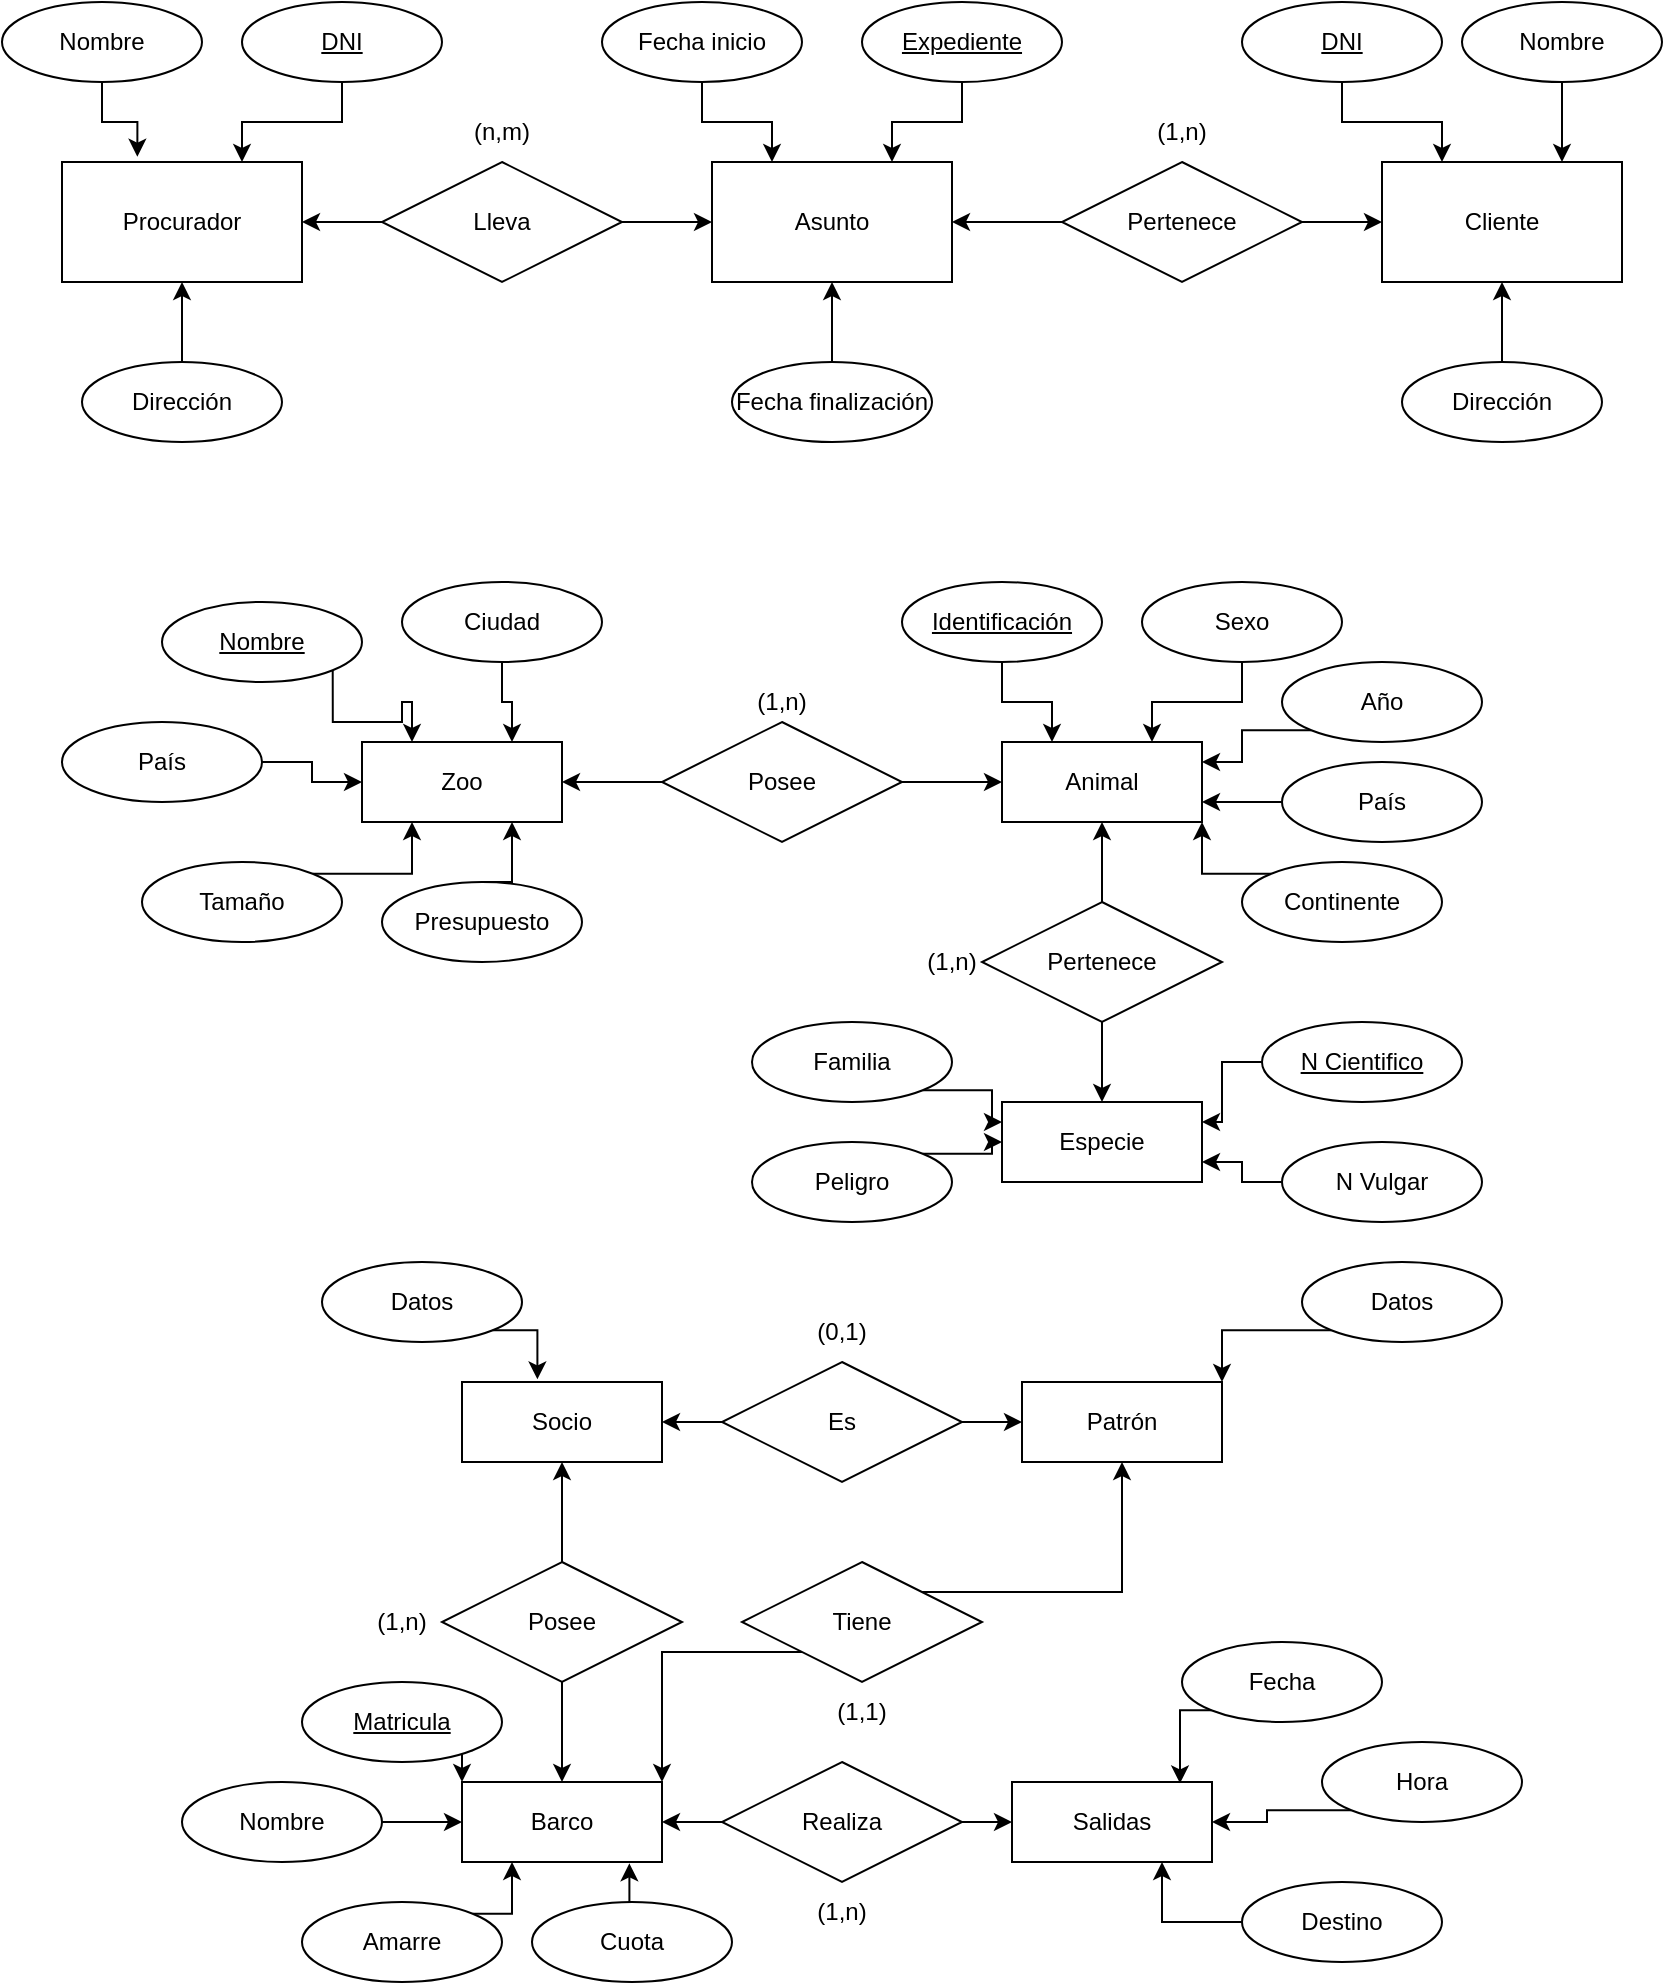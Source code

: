 <mxfile version="24.2.8" type="github">
  <diagram name="Page-1" id="5REuDCuRyIkmtdfbOiAd">
    <mxGraphModel dx="1079" dy="446" grid="1" gridSize="10" guides="1" tooltips="1" connect="1" arrows="1" fold="1" page="1" pageScale="1" pageWidth="850" pageHeight="1100" math="0" shadow="0">
      <root>
        <mxCell id="0" />
        <mxCell id="1" parent="0" />
        <mxCell id="D-Ly7Y-iKg0-jCqWXi5g-61" value="" style="rounded=0;whiteSpace=wrap;html=1;" vertex="1" parent="1">
          <mxGeometry x="40" y="100" width="120" height="60" as="geometry" />
        </mxCell>
        <mxCell id="D-Ly7Y-iKg0-jCqWXi5g-62" value="Procurador" style="text;html=1;align=center;verticalAlign=middle;whiteSpace=wrap;rounded=0;" vertex="1" parent="1">
          <mxGeometry x="70" y="115" width="60" height="30" as="geometry" />
        </mxCell>
        <mxCell id="D-Ly7Y-iKg0-jCqWXi5g-63" value="" style="rounded=0;whiteSpace=wrap;html=1;" vertex="1" parent="1">
          <mxGeometry x="365" y="100" width="120" height="60" as="geometry" />
        </mxCell>
        <mxCell id="D-Ly7Y-iKg0-jCqWXi5g-64" value="Asunto" style="text;html=1;align=center;verticalAlign=middle;whiteSpace=wrap;rounded=0;" vertex="1" parent="1">
          <mxGeometry x="395" y="115" width="60" height="30" as="geometry" />
        </mxCell>
        <mxCell id="D-Ly7Y-iKg0-jCqWXi5g-65" value="" style="rounded=0;whiteSpace=wrap;html=1;" vertex="1" parent="1">
          <mxGeometry x="700" y="100" width="120" height="60" as="geometry" />
        </mxCell>
        <mxCell id="D-Ly7Y-iKg0-jCqWXi5g-66" value="Cliente" style="text;html=1;align=center;verticalAlign=middle;whiteSpace=wrap;rounded=0;" vertex="1" parent="1">
          <mxGeometry x="730" y="115" width="60" height="30" as="geometry" />
        </mxCell>
        <mxCell id="D-Ly7Y-iKg0-jCqWXi5g-69" style="edgeStyle=orthogonalEdgeStyle;rounded=0;orthogonalLoop=1;jettySize=auto;html=1;exitX=1;exitY=0.5;exitDx=0;exitDy=0;entryX=0;entryY=0.5;entryDx=0;entryDy=0;" edge="1" parent="1" source="D-Ly7Y-iKg0-jCqWXi5g-67" target="D-Ly7Y-iKg0-jCqWXi5g-63">
          <mxGeometry relative="1" as="geometry" />
        </mxCell>
        <mxCell id="D-Ly7Y-iKg0-jCqWXi5g-70" style="edgeStyle=orthogonalEdgeStyle;rounded=0;orthogonalLoop=1;jettySize=auto;html=1;exitX=0;exitY=0.5;exitDx=0;exitDy=0;entryX=1;entryY=0.5;entryDx=0;entryDy=0;" edge="1" parent="1" source="D-Ly7Y-iKg0-jCqWXi5g-67" target="D-Ly7Y-iKg0-jCqWXi5g-61">
          <mxGeometry relative="1" as="geometry" />
        </mxCell>
        <mxCell id="D-Ly7Y-iKg0-jCqWXi5g-67" value="Lleva" style="shape=rhombus;perimeter=rhombusPerimeter;whiteSpace=wrap;html=1;align=center;" vertex="1" parent="1">
          <mxGeometry x="200" y="100" width="120" height="60" as="geometry" />
        </mxCell>
        <mxCell id="D-Ly7Y-iKg0-jCqWXi5g-71" style="edgeStyle=orthogonalEdgeStyle;rounded=0;orthogonalLoop=1;jettySize=auto;html=1;exitX=0;exitY=0.5;exitDx=0;exitDy=0;entryX=1;entryY=0.5;entryDx=0;entryDy=0;" edge="1" parent="1" source="D-Ly7Y-iKg0-jCqWXi5g-68" target="D-Ly7Y-iKg0-jCqWXi5g-63">
          <mxGeometry relative="1" as="geometry" />
        </mxCell>
        <mxCell id="D-Ly7Y-iKg0-jCqWXi5g-72" style="edgeStyle=orthogonalEdgeStyle;rounded=0;orthogonalLoop=1;jettySize=auto;html=1;exitX=1;exitY=0.5;exitDx=0;exitDy=0;entryX=0;entryY=0.5;entryDx=0;entryDy=0;" edge="1" parent="1" source="D-Ly7Y-iKg0-jCqWXi5g-68" target="D-Ly7Y-iKg0-jCqWXi5g-65">
          <mxGeometry relative="1" as="geometry" />
        </mxCell>
        <mxCell id="D-Ly7Y-iKg0-jCqWXi5g-68" value="Pertenece" style="shape=rhombus;perimeter=rhombusPerimeter;whiteSpace=wrap;html=1;align=center;" vertex="1" parent="1">
          <mxGeometry x="540" y="100" width="120" height="60" as="geometry" />
        </mxCell>
        <mxCell id="D-Ly7Y-iKg0-jCqWXi5g-78" style="edgeStyle=orthogonalEdgeStyle;rounded=0;orthogonalLoop=1;jettySize=auto;html=1;exitX=0.5;exitY=1;exitDx=0;exitDy=0;entryX=0.25;entryY=0;entryDx=0;entryDy=0;" edge="1" parent="1" source="D-Ly7Y-iKg0-jCqWXi5g-73" target="D-Ly7Y-iKg0-jCqWXi5g-63">
          <mxGeometry relative="1" as="geometry" />
        </mxCell>
        <mxCell id="D-Ly7Y-iKg0-jCqWXi5g-73" value="Fecha inicio" style="ellipse;whiteSpace=wrap;html=1;align=center;" vertex="1" parent="1">
          <mxGeometry x="310" y="20" width="100" height="40" as="geometry" />
        </mxCell>
        <mxCell id="D-Ly7Y-iKg0-jCqWXi5g-77" style="edgeStyle=orthogonalEdgeStyle;rounded=0;orthogonalLoop=1;jettySize=auto;html=1;exitX=0.5;exitY=1;exitDx=0;exitDy=0;entryX=0.75;entryY=0;entryDx=0;entryDy=0;" edge="1" parent="1" source="D-Ly7Y-iKg0-jCqWXi5g-74" target="D-Ly7Y-iKg0-jCqWXi5g-63">
          <mxGeometry relative="1" as="geometry" />
        </mxCell>
        <mxCell id="D-Ly7Y-iKg0-jCqWXi5g-74" value="Expediente" style="ellipse;whiteSpace=wrap;html=1;align=center;fontStyle=4;" vertex="1" parent="1">
          <mxGeometry x="440" y="20" width="100" height="40" as="geometry" />
        </mxCell>
        <mxCell id="D-Ly7Y-iKg0-jCqWXi5g-79" style="edgeStyle=orthogonalEdgeStyle;rounded=0;orthogonalLoop=1;jettySize=auto;html=1;exitX=0.5;exitY=0;exitDx=0;exitDy=0;entryX=0.5;entryY=1;entryDx=0;entryDy=0;" edge="1" parent="1" source="D-Ly7Y-iKg0-jCqWXi5g-75" target="D-Ly7Y-iKg0-jCqWXi5g-63">
          <mxGeometry relative="1" as="geometry" />
        </mxCell>
        <mxCell id="D-Ly7Y-iKg0-jCqWXi5g-75" value="Fecha finalización" style="ellipse;whiteSpace=wrap;html=1;align=center;" vertex="1" parent="1">
          <mxGeometry x="375" y="200" width="100" height="40" as="geometry" />
        </mxCell>
        <mxCell id="D-Ly7Y-iKg0-jCqWXi5g-84" style="edgeStyle=orthogonalEdgeStyle;rounded=0;orthogonalLoop=1;jettySize=auto;html=1;exitX=0.5;exitY=1;exitDx=0;exitDy=0;entryX=0.75;entryY=0;entryDx=0;entryDy=0;" edge="1" parent="1" source="D-Ly7Y-iKg0-jCqWXi5g-80" target="D-Ly7Y-iKg0-jCqWXi5g-65">
          <mxGeometry relative="1" as="geometry" />
        </mxCell>
        <mxCell id="D-Ly7Y-iKg0-jCqWXi5g-80" value="Nombre" style="ellipse;whiteSpace=wrap;html=1;align=center;" vertex="1" parent="1">
          <mxGeometry x="740" y="20" width="100" height="40" as="geometry" />
        </mxCell>
        <mxCell id="D-Ly7Y-iKg0-jCqWXi5g-83" style="edgeStyle=orthogonalEdgeStyle;rounded=0;orthogonalLoop=1;jettySize=auto;html=1;exitX=0.5;exitY=1;exitDx=0;exitDy=0;entryX=0.25;entryY=0;entryDx=0;entryDy=0;" edge="1" parent="1" source="D-Ly7Y-iKg0-jCqWXi5g-81" target="D-Ly7Y-iKg0-jCqWXi5g-65">
          <mxGeometry relative="1" as="geometry" />
        </mxCell>
        <mxCell id="D-Ly7Y-iKg0-jCqWXi5g-81" value="DNI" style="ellipse;whiteSpace=wrap;html=1;align=center;fontStyle=4;" vertex="1" parent="1">
          <mxGeometry x="630" y="20" width="100" height="40" as="geometry" />
        </mxCell>
        <mxCell id="D-Ly7Y-iKg0-jCqWXi5g-85" style="edgeStyle=orthogonalEdgeStyle;rounded=0;orthogonalLoop=1;jettySize=auto;html=1;exitX=0.5;exitY=0;exitDx=0;exitDy=0;entryX=0.5;entryY=1;entryDx=0;entryDy=0;" edge="1" parent="1" source="D-Ly7Y-iKg0-jCqWXi5g-82" target="D-Ly7Y-iKg0-jCqWXi5g-65">
          <mxGeometry relative="1" as="geometry" />
        </mxCell>
        <mxCell id="D-Ly7Y-iKg0-jCqWXi5g-82" value="Dirección" style="ellipse;whiteSpace=wrap;html=1;align=center;" vertex="1" parent="1">
          <mxGeometry x="710" y="200" width="100" height="40" as="geometry" />
        </mxCell>
        <mxCell id="D-Ly7Y-iKg0-jCqWXi5g-86" value="Nombre" style="ellipse;whiteSpace=wrap;html=1;align=center;" vertex="1" parent="1">
          <mxGeometry x="10" y="20" width="100" height="40" as="geometry" />
        </mxCell>
        <mxCell id="D-Ly7Y-iKg0-jCqWXi5g-90" style="edgeStyle=orthogonalEdgeStyle;rounded=0;orthogonalLoop=1;jettySize=auto;html=1;exitX=0.5;exitY=1;exitDx=0;exitDy=0;entryX=0.75;entryY=0;entryDx=0;entryDy=0;" edge="1" parent="1" source="D-Ly7Y-iKg0-jCqWXi5g-87" target="D-Ly7Y-iKg0-jCqWXi5g-61">
          <mxGeometry relative="1" as="geometry" />
        </mxCell>
        <mxCell id="D-Ly7Y-iKg0-jCqWXi5g-87" value="DNI" style="ellipse;whiteSpace=wrap;html=1;align=center;fontStyle=4;" vertex="1" parent="1">
          <mxGeometry x="130" y="20" width="100" height="40" as="geometry" />
        </mxCell>
        <mxCell id="D-Ly7Y-iKg0-jCqWXi5g-91" style="edgeStyle=orthogonalEdgeStyle;rounded=0;orthogonalLoop=1;jettySize=auto;html=1;exitX=0.5;exitY=0;exitDx=0;exitDy=0;entryX=0.5;entryY=1;entryDx=0;entryDy=0;" edge="1" parent="1" source="D-Ly7Y-iKg0-jCqWXi5g-88" target="D-Ly7Y-iKg0-jCqWXi5g-61">
          <mxGeometry relative="1" as="geometry" />
        </mxCell>
        <mxCell id="D-Ly7Y-iKg0-jCqWXi5g-88" value="Dirección" style="ellipse;whiteSpace=wrap;html=1;align=center;" vertex="1" parent="1">
          <mxGeometry x="50" y="200" width="100" height="40" as="geometry" />
        </mxCell>
        <mxCell id="D-Ly7Y-iKg0-jCqWXi5g-89" style="edgeStyle=orthogonalEdgeStyle;rounded=0;orthogonalLoop=1;jettySize=auto;html=1;exitX=0.5;exitY=1;exitDx=0;exitDy=0;entryX=0.314;entryY=-0.044;entryDx=0;entryDy=0;entryPerimeter=0;" edge="1" parent="1" source="D-Ly7Y-iKg0-jCqWXi5g-86" target="D-Ly7Y-iKg0-jCqWXi5g-61">
          <mxGeometry relative="1" as="geometry" />
        </mxCell>
        <mxCell id="D-Ly7Y-iKg0-jCqWXi5g-92" value="(n,m)" style="text;html=1;align=center;verticalAlign=middle;whiteSpace=wrap;rounded=0;" vertex="1" parent="1">
          <mxGeometry x="230" y="70" width="60" height="30" as="geometry" />
        </mxCell>
        <mxCell id="D-Ly7Y-iKg0-jCqWXi5g-93" value="(1,n)" style="text;html=1;align=center;verticalAlign=middle;whiteSpace=wrap;rounded=0;" vertex="1" parent="1">
          <mxGeometry x="570" y="70" width="60" height="30" as="geometry" />
        </mxCell>
        <mxCell id="D-Ly7Y-iKg0-jCqWXi5g-94" value="Zoo" style="whiteSpace=wrap;html=1;align=center;" vertex="1" parent="1">
          <mxGeometry x="190" y="390" width="100" height="40" as="geometry" />
        </mxCell>
        <mxCell id="D-Ly7Y-iKg0-jCqWXi5g-95" value="Animal" style="whiteSpace=wrap;html=1;align=center;" vertex="1" parent="1">
          <mxGeometry x="510" y="390" width="100" height="40" as="geometry" />
        </mxCell>
        <mxCell id="D-Ly7Y-iKg0-jCqWXi5g-110" style="edgeStyle=orthogonalEdgeStyle;rounded=0;orthogonalLoop=1;jettySize=auto;html=1;exitX=1;exitY=1;exitDx=0;exitDy=0;entryX=0.25;entryY=0;entryDx=0;entryDy=0;" edge="1" parent="1" source="D-Ly7Y-iKg0-jCqWXi5g-96" target="D-Ly7Y-iKg0-jCqWXi5g-94">
          <mxGeometry relative="1" as="geometry">
            <Array as="points">
              <mxPoint x="175" y="380" />
              <mxPoint x="210" y="380" />
              <mxPoint x="210" y="370" />
              <mxPoint x="215" y="370" />
            </Array>
          </mxGeometry>
        </mxCell>
        <mxCell id="D-Ly7Y-iKg0-jCqWXi5g-96" value="Nombre" style="ellipse;whiteSpace=wrap;html=1;align=center;fontStyle=4;" vertex="1" parent="1">
          <mxGeometry x="90" y="320" width="100" height="40" as="geometry" />
        </mxCell>
        <mxCell id="D-Ly7Y-iKg0-jCqWXi5g-109" style="edgeStyle=orthogonalEdgeStyle;rounded=0;orthogonalLoop=1;jettySize=auto;html=1;exitX=0.5;exitY=1;exitDx=0;exitDy=0;entryX=0.75;entryY=0;entryDx=0;entryDy=0;" edge="1" parent="1" source="D-Ly7Y-iKg0-jCqWXi5g-97" target="D-Ly7Y-iKg0-jCqWXi5g-94">
          <mxGeometry relative="1" as="geometry" />
        </mxCell>
        <mxCell id="D-Ly7Y-iKg0-jCqWXi5g-97" value="Ciudad" style="ellipse;whiteSpace=wrap;html=1;align=center;" vertex="1" parent="1">
          <mxGeometry x="210" y="310" width="100" height="40" as="geometry" />
        </mxCell>
        <mxCell id="D-Ly7Y-iKg0-jCqWXi5g-111" style="edgeStyle=orthogonalEdgeStyle;rounded=0;orthogonalLoop=1;jettySize=auto;html=1;exitX=1;exitY=0.5;exitDx=0;exitDy=0;entryX=0;entryY=0.5;entryDx=0;entryDy=0;" edge="1" parent="1" source="D-Ly7Y-iKg0-jCqWXi5g-98" target="D-Ly7Y-iKg0-jCqWXi5g-94">
          <mxGeometry relative="1" as="geometry" />
        </mxCell>
        <mxCell id="D-Ly7Y-iKg0-jCqWXi5g-98" value="País" style="ellipse;whiteSpace=wrap;html=1;align=center;" vertex="1" parent="1">
          <mxGeometry x="40" y="380" width="100" height="40" as="geometry" />
        </mxCell>
        <mxCell id="D-Ly7Y-iKg0-jCqWXi5g-112" style="edgeStyle=orthogonalEdgeStyle;rounded=0;orthogonalLoop=1;jettySize=auto;html=1;exitX=1;exitY=0;exitDx=0;exitDy=0;entryX=0.25;entryY=1;entryDx=0;entryDy=0;" edge="1" parent="1" source="D-Ly7Y-iKg0-jCqWXi5g-99" target="D-Ly7Y-iKg0-jCqWXi5g-94">
          <mxGeometry relative="1" as="geometry" />
        </mxCell>
        <mxCell id="D-Ly7Y-iKg0-jCqWXi5g-99" value="Tamaño" style="ellipse;whiteSpace=wrap;html=1;align=center;" vertex="1" parent="1">
          <mxGeometry x="80" y="450" width="100" height="40" as="geometry" />
        </mxCell>
        <mxCell id="D-Ly7Y-iKg0-jCqWXi5g-113" style="edgeStyle=orthogonalEdgeStyle;rounded=0;orthogonalLoop=1;jettySize=auto;html=1;exitX=0.5;exitY=0;exitDx=0;exitDy=0;entryX=0.75;entryY=1;entryDx=0;entryDy=0;" edge="1" parent="1" source="D-Ly7Y-iKg0-jCqWXi5g-100" target="D-Ly7Y-iKg0-jCqWXi5g-94">
          <mxGeometry relative="1" as="geometry" />
        </mxCell>
        <mxCell id="D-Ly7Y-iKg0-jCqWXi5g-100" value="Presupuesto" style="ellipse;whiteSpace=wrap;html=1;align=center;" vertex="1" parent="1">
          <mxGeometry x="200" y="460" width="100" height="40" as="geometry" />
        </mxCell>
        <mxCell id="D-Ly7Y-iKg0-jCqWXi5g-114" style="edgeStyle=orthogonalEdgeStyle;rounded=0;orthogonalLoop=1;jettySize=auto;html=1;exitX=0.5;exitY=1;exitDx=0;exitDy=0;entryX=0.25;entryY=0;entryDx=0;entryDy=0;" edge="1" parent="1" source="D-Ly7Y-iKg0-jCqWXi5g-101" target="D-Ly7Y-iKg0-jCqWXi5g-95">
          <mxGeometry relative="1" as="geometry" />
        </mxCell>
        <mxCell id="D-Ly7Y-iKg0-jCqWXi5g-101" value="Identificación" style="ellipse;whiteSpace=wrap;html=1;align=center;fontStyle=4;" vertex="1" parent="1">
          <mxGeometry x="460" y="310" width="100" height="40" as="geometry" />
        </mxCell>
        <mxCell id="D-Ly7Y-iKg0-jCqWXi5g-115" style="edgeStyle=orthogonalEdgeStyle;rounded=0;orthogonalLoop=1;jettySize=auto;html=1;exitX=0.5;exitY=1;exitDx=0;exitDy=0;entryX=0.75;entryY=0;entryDx=0;entryDy=0;" edge="1" parent="1" source="D-Ly7Y-iKg0-jCqWXi5g-102" target="D-Ly7Y-iKg0-jCqWXi5g-95">
          <mxGeometry relative="1" as="geometry" />
        </mxCell>
        <mxCell id="D-Ly7Y-iKg0-jCqWXi5g-102" value="Sexo" style="ellipse;whiteSpace=wrap;html=1;align=center;" vertex="1" parent="1">
          <mxGeometry x="580" y="310" width="100" height="40" as="geometry" />
        </mxCell>
        <mxCell id="D-Ly7Y-iKg0-jCqWXi5g-121" style="edgeStyle=orthogonalEdgeStyle;rounded=0;orthogonalLoop=1;jettySize=auto;html=1;exitX=1;exitY=0.5;exitDx=0;exitDy=0;entryX=0;entryY=0.5;entryDx=0;entryDy=0;" edge="1" parent="1" source="D-Ly7Y-iKg0-jCqWXi5g-103" target="D-Ly7Y-iKg0-jCqWXi5g-95">
          <mxGeometry relative="1" as="geometry" />
        </mxCell>
        <mxCell id="D-Ly7Y-iKg0-jCqWXi5g-122" style="edgeStyle=orthogonalEdgeStyle;rounded=0;orthogonalLoop=1;jettySize=auto;html=1;exitX=0;exitY=0.5;exitDx=0;exitDy=0;entryX=1;entryY=0.5;entryDx=0;entryDy=0;" edge="1" parent="1" source="D-Ly7Y-iKg0-jCqWXi5g-103" target="D-Ly7Y-iKg0-jCqWXi5g-94">
          <mxGeometry relative="1" as="geometry" />
        </mxCell>
        <mxCell id="D-Ly7Y-iKg0-jCqWXi5g-103" value="Posee" style="shape=rhombus;perimeter=rhombusPerimeter;whiteSpace=wrap;html=1;align=center;" vertex="1" parent="1">
          <mxGeometry x="340" y="380" width="120" height="60" as="geometry" />
        </mxCell>
        <mxCell id="D-Ly7Y-iKg0-jCqWXi5g-116" style="edgeStyle=orthogonalEdgeStyle;rounded=0;orthogonalLoop=1;jettySize=auto;html=1;exitX=0;exitY=1;exitDx=0;exitDy=0;entryX=1;entryY=0.25;entryDx=0;entryDy=0;" edge="1" parent="1" source="D-Ly7Y-iKg0-jCqWXi5g-104" target="D-Ly7Y-iKg0-jCqWXi5g-95">
          <mxGeometry relative="1" as="geometry" />
        </mxCell>
        <mxCell id="D-Ly7Y-iKg0-jCqWXi5g-104" value="Año" style="ellipse;whiteSpace=wrap;html=1;align=center;" vertex="1" parent="1">
          <mxGeometry x="650" y="350" width="100" height="40" as="geometry" />
        </mxCell>
        <mxCell id="D-Ly7Y-iKg0-jCqWXi5g-117" style="edgeStyle=orthogonalEdgeStyle;rounded=0;orthogonalLoop=1;jettySize=auto;html=1;exitX=0;exitY=0.5;exitDx=0;exitDy=0;entryX=1;entryY=0.75;entryDx=0;entryDy=0;" edge="1" parent="1" source="D-Ly7Y-iKg0-jCqWXi5g-105" target="D-Ly7Y-iKg0-jCqWXi5g-95">
          <mxGeometry relative="1" as="geometry" />
        </mxCell>
        <mxCell id="D-Ly7Y-iKg0-jCqWXi5g-105" value="País" style="ellipse;whiteSpace=wrap;html=1;align=center;" vertex="1" parent="1">
          <mxGeometry x="650" y="400" width="100" height="40" as="geometry" />
        </mxCell>
        <mxCell id="D-Ly7Y-iKg0-jCqWXi5g-118" style="edgeStyle=orthogonalEdgeStyle;rounded=0;orthogonalLoop=1;jettySize=auto;html=1;exitX=0;exitY=0;exitDx=0;exitDy=0;entryX=1;entryY=1;entryDx=0;entryDy=0;" edge="1" parent="1" source="D-Ly7Y-iKg0-jCqWXi5g-106" target="D-Ly7Y-iKg0-jCqWXi5g-95">
          <mxGeometry relative="1" as="geometry" />
        </mxCell>
        <mxCell id="D-Ly7Y-iKg0-jCqWXi5g-106" value="Continente" style="ellipse;whiteSpace=wrap;html=1;align=center;" vertex="1" parent="1">
          <mxGeometry x="630" y="450" width="100" height="40" as="geometry" />
        </mxCell>
        <mxCell id="D-Ly7Y-iKg0-jCqWXi5g-107" value="Especie" style="whiteSpace=wrap;html=1;align=center;" vertex="1" parent="1">
          <mxGeometry x="510" y="570" width="100" height="40" as="geometry" />
        </mxCell>
        <mxCell id="D-Ly7Y-iKg0-jCqWXi5g-119" style="edgeStyle=orthogonalEdgeStyle;rounded=0;orthogonalLoop=1;jettySize=auto;html=1;exitX=0.5;exitY=0;exitDx=0;exitDy=0;entryX=0.5;entryY=1;entryDx=0;entryDy=0;" edge="1" parent="1" source="D-Ly7Y-iKg0-jCqWXi5g-108" target="D-Ly7Y-iKg0-jCqWXi5g-95">
          <mxGeometry relative="1" as="geometry" />
        </mxCell>
        <mxCell id="D-Ly7Y-iKg0-jCqWXi5g-120" style="edgeStyle=orthogonalEdgeStyle;rounded=0;orthogonalLoop=1;jettySize=auto;html=1;exitX=0.5;exitY=1;exitDx=0;exitDy=0;entryX=0.5;entryY=0;entryDx=0;entryDy=0;" edge="1" parent="1" source="D-Ly7Y-iKg0-jCqWXi5g-108" target="D-Ly7Y-iKg0-jCqWXi5g-107">
          <mxGeometry relative="1" as="geometry" />
        </mxCell>
        <mxCell id="D-Ly7Y-iKg0-jCqWXi5g-108" value="Pertenece" style="shape=rhombus;perimeter=rhombusPerimeter;whiteSpace=wrap;html=1;align=center;" vertex="1" parent="1">
          <mxGeometry x="500" y="470" width="120" height="60" as="geometry" />
        </mxCell>
        <mxCell id="D-Ly7Y-iKg0-jCqWXi5g-131" style="edgeStyle=orthogonalEdgeStyle;rounded=0;orthogonalLoop=1;jettySize=auto;html=1;exitX=0;exitY=0.5;exitDx=0;exitDy=0;entryX=1;entryY=0.25;entryDx=0;entryDy=0;" edge="1" parent="1" source="D-Ly7Y-iKg0-jCqWXi5g-123" target="D-Ly7Y-iKg0-jCqWXi5g-107">
          <mxGeometry relative="1" as="geometry" />
        </mxCell>
        <mxCell id="D-Ly7Y-iKg0-jCqWXi5g-123" value="N Cientifico" style="ellipse;whiteSpace=wrap;html=1;align=center;fontStyle=4;" vertex="1" parent="1">
          <mxGeometry x="640" y="530" width="100" height="40" as="geometry" />
        </mxCell>
        <mxCell id="D-Ly7Y-iKg0-jCqWXi5g-132" style="edgeStyle=orthogonalEdgeStyle;rounded=0;orthogonalLoop=1;jettySize=auto;html=1;exitX=0;exitY=0.5;exitDx=0;exitDy=0;entryX=1;entryY=0.75;entryDx=0;entryDy=0;" edge="1" parent="1" source="D-Ly7Y-iKg0-jCqWXi5g-124" target="D-Ly7Y-iKg0-jCqWXi5g-107">
          <mxGeometry relative="1" as="geometry" />
        </mxCell>
        <mxCell id="D-Ly7Y-iKg0-jCqWXi5g-124" value="N Vulgar" style="ellipse;whiteSpace=wrap;html=1;align=center;" vertex="1" parent="1">
          <mxGeometry x="650" y="590" width="100" height="40" as="geometry" />
        </mxCell>
        <mxCell id="D-Ly7Y-iKg0-jCqWXi5g-127" style="edgeStyle=orthogonalEdgeStyle;rounded=0;orthogonalLoop=1;jettySize=auto;html=1;exitX=1;exitY=1;exitDx=0;exitDy=0;entryX=0;entryY=0.25;entryDx=0;entryDy=0;" edge="1" parent="1" source="D-Ly7Y-iKg0-jCqWXi5g-125" target="D-Ly7Y-iKg0-jCqWXi5g-107">
          <mxGeometry relative="1" as="geometry" />
        </mxCell>
        <mxCell id="D-Ly7Y-iKg0-jCqWXi5g-125" value="Familia" style="ellipse;whiteSpace=wrap;html=1;align=center;" vertex="1" parent="1">
          <mxGeometry x="385" y="530" width="100" height="40" as="geometry" />
        </mxCell>
        <mxCell id="D-Ly7Y-iKg0-jCqWXi5g-128" style="edgeStyle=orthogonalEdgeStyle;rounded=0;orthogonalLoop=1;jettySize=auto;html=1;exitX=1;exitY=0;exitDx=0;exitDy=0;entryX=0;entryY=0.5;entryDx=0;entryDy=0;" edge="1" parent="1" source="D-Ly7Y-iKg0-jCqWXi5g-126" target="D-Ly7Y-iKg0-jCqWXi5g-107">
          <mxGeometry relative="1" as="geometry" />
        </mxCell>
        <mxCell id="D-Ly7Y-iKg0-jCqWXi5g-126" value="Peligro" style="ellipse;whiteSpace=wrap;html=1;align=center;" vertex="1" parent="1">
          <mxGeometry x="385" y="590" width="100" height="40" as="geometry" />
        </mxCell>
        <mxCell id="D-Ly7Y-iKg0-jCqWXi5g-129" value="(1,n)" style="text;html=1;align=center;verticalAlign=middle;whiteSpace=wrap;rounded=0;" vertex="1" parent="1">
          <mxGeometry x="370" y="355" width="60" height="30" as="geometry" />
        </mxCell>
        <mxCell id="D-Ly7Y-iKg0-jCqWXi5g-130" value="(1,n)" style="text;html=1;align=center;verticalAlign=middle;whiteSpace=wrap;rounded=0;" vertex="1" parent="1">
          <mxGeometry x="455" y="485" width="60" height="30" as="geometry" />
        </mxCell>
        <mxCell id="D-Ly7Y-iKg0-jCqWXi5g-133" value="Socio" style="whiteSpace=wrap;html=1;align=center;" vertex="1" parent="1">
          <mxGeometry x="240" y="710" width="100" height="40" as="geometry" />
        </mxCell>
        <mxCell id="D-Ly7Y-iKg0-jCqWXi5g-134" value="Datos" style="ellipse;whiteSpace=wrap;html=1;align=center;" vertex="1" parent="1">
          <mxGeometry x="170" y="650" width="100" height="40" as="geometry" />
        </mxCell>
        <mxCell id="D-Ly7Y-iKg0-jCqWXi5g-135" style="edgeStyle=orthogonalEdgeStyle;rounded=0;orthogonalLoop=1;jettySize=auto;html=1;exitX=1;exitY=1;exitDx=0;exitDy=0;entryX=0.377;entryY=-0.033;entryDx=0;entryDy=0;entryPerimeter=0;" edge="1" parent="1" source="D-Ly7Y-iKg0-jCqWXi5g-134" target="D-Ly7Y-iKg0-jCqWXi5g-133">
          <mxGeometry relative="1" as="geometry" />
        </mxCell>
        <mxCell id="D-Ly7Y-iKg0-jCqWXi5g-136" value="Barco" style="whiteSpace=wrap;html=1;align=center;" vertex="1" parent="1">
          <mxGeometry x="240" y="910" width="100" height="40" as="geometry" />
        </mxCell>
        <mxCell id="D-Ly7Y-iKg0-jCqWXi5g-138" style="edgeStyle=orthogonalEdgeStyle;rounded=0;orthogonalLoop=1;jettySize=auto;html=1;exitX=0.5;exitY=0;exitDx=0;exitDy=0;entryX=0.5;entryY=1;entryDx=0;entryDy=0;" edge="1" parent="1" source="D-Ly7Y-iKg0-jCqWXi5g-137" target="D-Ly7Y-iKg0-jCqWXi5g-133">
          <mxGeometry relative="1" as="geometry" />
        </mxCell>
        <mxCell id="D-Ly7Y-iKg0-jCqWXi5g-139" style="edgeStyle=orthogonalEdgeStyle;rounded=0;orthogonalLoop=1;jettySize=auto;html=1;exitX=0.5;exitY=1;exitDx=0;exitDy=0;entryX=0.5;entryY=0;entryDx=0;entryDy=0;" edge="1" parent="1" source="D-Ly7Y-iKg0-jCqWXi5g-137" target="D-Ly7Y-iKg0-jCqWXi5g-136">
          <mxGeometry relative="1" as="geometry" />
        </mxCell>
        <mxCell id="D-Ly7Y-iKg0-jCqWXi5g-137" value="Posee" style="shape=rhombus;perimeter=rhombusPerimeter;whiteSpace=wrap;html=1;align=center;" vertex="1" parent="1">
          <mxGeometry x="230" y="800" width="120" height="60" as="geometry" />
        </mxCell>
        <mxCell id="D-Ly7Y-iKg0-jCqWXi5g-140" value="Salidas" style="whiteSpace=wrap;html=1;align=center;" vertex="1" parent="1">
          <mxGeometry x="515" y="910" width="100" height="40" as="geometry" />
        </mxCell>
        <mxCell id="D-Ly7Y-iKg0-jCqWXi5g-141" value="Patrón" style="whiteSpace=wrap;html=1;align=center;" vertex="1" parent="1">
          <mxGeometry x="520" y="710" width="100" height="40" as="geometry" />
        </mxCell>
        <mxCell id="D-Ly7Y-iKg0-jCqWXi5g-144" style="edgeStyle=orthogonalEdgeStyle;rounded=0;orthogonalLoop=1;jettySize=auto;html=1;exitX=1;exitY=0.5;exitDx=0;exitDy=0;entryX=0;entryY=0.5;entryDx=0;entryDy=0;" edge="1" parent="1" source="D-Ly7Y-iKg0-jCqWXi5g-142" target="D-Ly7Y-iKg0-jCqWXi5g-140">
          <mxGeometry relative="1" as="geometry" />
        </mxCell>
        <mxCell id="D-Ly7Y-iKg0-jCqWXi5g-145" style="edgeStyle=orthogonalEdgeStyle;rounded=0;orthogonalLoop=1;jettySize=auto;html=1;exitX=0;exitY=0.5;exitDx=0;exitDy=0;entryX=1;entryY=0.5;entryDx=0;entryDy=0;" edge="1" parent="1" source="D-Ly7Y-iKg0-jCqWXi5g-142" target="D-Ly7Y-iKg0-jCqWXi5g-136">
          <mxGeometry relative="1" as="geometry" />
        </mxCell>
        <mxCell id="D-Ly7Y-iKg0-jCqWXi5g-142" value="Realiza" style="shape=rhombus;perimeter=rhombusPerimeter;whiteSpace=wrap;html=1;align=center;" vertex="1" parent="1">
          <mxGeometry x="370" y="900" width="120" height="60" as="geometry" />
        </mxCell>
        <mxCell id="D-Ly7Y-iKg0-jCqWXi5g-148" style="edgeStyle=orthogonalEdgeStyle;rounded=0;orthogonalLoop=1;jettySize=auto;html=1;exitX=0;exitY=1;exitDx=0;exitDy=0;entryX=1;entryY=0;entryDx=0;entryDy=0;" edge="1" parent="1" source="D-Ly7Y-iKg0-jCqWXi5g-143" target="D-Ly7Y-iKg0-jCqWXi5g-136">
          <mxGeometry relative="1" as="geometry" />
        </mxCell>
        <mxCell id="D-Ly7Y-iKg0-jCqWXi5g-149" style="edgeStyle=orthogonalEdgeStyle;rounded=0;orthogonalLoop=1;jettySize=auto;html=1;exitX=1;exitY=0;exitDx=0;exitDy=0;entryX=0.5;entryY=1;entryDx=0;entryDy=0;" edge="1" parent="1" source="D-Ly7Y-iKg0-jCqWXi5g-143" target="D-Ly7Y-iKg0-jCqWXi5g-141">
          <mxGeometry relative="1" as="geometry" />
        </mxCell>
        <mxCell id="D-Ly7Y-iKg0-jCqWXi5g-143" value="Tiene" style="shape=rhombus;perimeter=rhombusPerimeter;whiteSpace=wrap;html=1;align=center;" vertex="1" parent="1">
          <mxGeometry x="380" y="800" width="120" height="60" as="geometry" />
        </mxCell>
        <mxCell id="D-Ly7Y-iKg0-jCqWXi5g-151" style="edgeStyle=orthogonalEdgeStyle;rounded=0;orthogonalLoop=1;jettySize=auto;html=1;exitX=0;exitY=0.5;exitDx=0;exitDy=0;entryX=1;entryY=0.5;entryDx=0;entryDy=0;" edge="1" parent="1" source="D-Ly7Y-iKg0-jCqWXi5g-150" target="D-Ly7Y-iKg0-jCqWXi5g-133">
          <mxGeometry relative="1" as="geometry" />
        </mxCell>
        <mxCell id="D-Ly7Y-iKg0-jCqWXi5g-153" style="edgeStyle=orthogonalEdgeStyle;rounded=0;orthogonalLoop=1;jettySize=auto;html=1;exitX=1;exitY=0.5;exitDx=0;exitDy=0;entryX=0;entryY=0.5;entryDx=0;entryDy=0;" edge="1" parent="1" source="D-Ly7Y-iKg0-jCqWXi5g-150" target="D-Ly7Y-iKg0-jCqWXi5g-141">
          <mxGeometry relative="1" as="geometry" />
        </mxCell>
        <mxCell id="D-Ly7Y-iKg0-jCqWXi5g-150" value="Es" style="shape=rhombus;perimeter=rhombusPerimeter;whiteSpace=wrap;html=1;align=center;" vertex="1" parent="1">
          <mxGeometry x="370" y="700" width="120" height="60" as="geometry" />
        </mxCell>
        <mxCell id="D-Ly7Y-iKg0-jCqWXi5g-155" style="edgeStyle=orthogonalEdgeStyle;rounded=0;orthogonalLoop=1;jettySize=auto;html=1;exitX=1;exitY=1;exitDx=0;exitDy=0;entryX=0;entryY=0;entryDx=0;entryDy=0;" edge="1" parent="1" source="D-Ly7Y-iKg0-jCqWXi5g-154" target="D-Ly7Y-iKg0-jCqWXi5g-136">
          <mxGeometry relative="1" as="geometry" />
        </mxCell>
        <mxCell id="D-Ly7Y-iKg0-jCqWXi5g-154" value="Matricula" style="ellipse;whiteSpace=wrap;html=1;align=center;fontStyle=4;" vertex="1" parent="1">
          <mxGeometry x="160" y="860" width="100" height="40" as="geometry" />
        </mxCell>
        <mxCell id="D-Ly7Y-iKg0-jCqWXi5g-159" style="edgeStyle=orthogonalEdgeStyle;rounded=0;orthogonalLoop=1;jettySize=auto;html=1;exitX=1;exitY=0.5;exitDx=0;exitDy=0;entryX=0;entryY=0.5;entryDx=0;entryDy=0;" edge="1" parent="1" source="D-Ly7Y-iKg0-jCqWXi5g-156" target="D-Ly7Y-iKg0-jCqWXi5g-136">
          <mxGeometry relative="1" as="geometry" />
        </mxCell>
        <mxCell id="D-Ly7Y-iKg0-jCqWXi5g-156" value="Nombre" style="ellipse;whiteSpace=wrap;html=1;align=center;" vertex="1" parent="1">
          <mxGeometry x="100" y="910" width="100" height="40" as="geometry" />
        </mxCell>
        <mxCell id="D-Ly7Y-iKg0-jCqWXi5g-160" style="edgeStyle=orthogonalEdgeStyle;rounded=0;orthogonalLoop=1;jettySize=auto;html=1;exitX=1;exitY=0;exitDx=0;exitDy=0;entryX=0.25;entryY=1;entryDx=0;entryDy=0;" edge="1" parent="1" source="D-Ly7Y-iKg0-jCqWXi5g-157" target="D-Ly7Y-iKg0-jCqWXi5g-136">
          <mxGeometry relative="1" as="geometry" />
        </mxCell>
        <mxCell id="D-Ly7Y-iKg0-jCqWXi5g-157" value="Amarre" style="ellipse;whiteSpace=wrap;html=1;align=center;" vertex="1" parent="1">
          <mxGeometry x="160" y="970" width="100" height="40" as="geometry" />
        </mxCell>
        <mxCell id="D-Ly7Y-iKg0-jCqWXi5g-158" value="Cuota" style="ellipse;whiteSpace=wrap;html=1;align=center;" vertex="1" parent="1">
          <mxGeometry x="275" y="970" width="100" height="40" as="geometry" />
        </mxCell>
        <mxCell id="D-Ly7Y-iKg0-jCqWXi5g-161" style="edgeStyle=orthogonalEdgeStyle;rounded=0;orthogonalLoop=1;jettySize=auto;html=1;exitX=0.5;exitY=0;exitDx=0;exitDy=0;entryX=0.837;entryY=1.017;entryDx=0;entryDy=0;entryPerimeter=0;" edge="1" parent="1" source="D-Ly7Y-iKg0-jCqWXi5g-158" target="D-Ly7Y-iKg0-jCqWXi5g-136">
          <mxGeometry relative="1" as="geometry" />
        </mxCell>
        <mxCell id="D-Ly7Y-iKg0-jCqWXi5g-162" value="Fecha" style="ellipse;whiteSpace=wrap;html=1;align=center;" vertex="1" parent="1">
          <mxGeometry x="600" y="840" width="100" height="40" as="geometry" />
        </mxCell>
        <mxCell id="D-Ly7Y-iKg0-jCqWXi5g-168" style="edgeStyle=orthogonalEdgeStyle;rounded=0;orthogonalLoop=1;jettySize=auto;html=1;exitX=0;exitY=1;exitDx=0;exitDy=0;entryX=1;entryY=0.5;entryDx=0;entryDy=0;" edge="1" parent="1" source="D-Ly7Y-iKg0-jCqWXi5g-163" target="D-Ly7Y-iKg0-jCqWXi5g-140">
          <mxGeometry relative="1" as="geometry" />
        </mxCell>
        <mxCell id="D-Ly7Y-iKg0-jCqWXi5g-163" value="Hora" style="ellipse;whiteSpace=wrap;html=1;align=center;" vertex="1" parent="1">
          <mxGeometry x="670" y="890" width="100" height="40" as="geometry" />
        </mxCell>
        <mxCell id="D-Ly7Y-iKg0-jCqWXi5g-169" style="edgeStyle=orthogonalEdgeStyle;rounded=0;orthogonalLoop=1;jettySize=auto;html=1;exitX=0;exitY=0.5;exitDx=0;exitDy=0;entryX=0.75;entryY=1;entryDx=0;entryDy=0;" edge="1" parent="1" source="D-Ly7Y-iKg0-jCqWXi5g-164" target="D-Ly7Y-iKg0-jCqWXi5g-140">
          <mxGeometry relative="1" as="geometry" />
        </mxCell>
        <mxCell id="D-Ly7Y-iKg0-jCqWXi5g-164" value="Destino" style="ellipse;whiteSpace=wrap;html=1;align=center;" vertex="1" parent="1">
          <mxGeometry x="630" y="960" width="100" height="40" as="geometry" />
        </mxCell>
        <mxCell id="D-Ly7Y-iKg0-jCqWXi5g-166" style="edgeStyle=orthogonalEdgeStyle;rounded=0;orthogonalLoop=1;jettySize=auto;html=1;exitX=0;exitY=1;exitDx=0;exitDy=0;entryX=1;entryY=0;entryDx=0;entryDy=0;" edge="1" parent="1" source="D-Ly7Y-iKg0-jCqWXi5g-165" target="D-Ly7Y-iKg0-jCqWXi5g-141">
          <mxGeometry relative="1" as="geometry" />
        </mxCell>
        <mxCell id="D-Ly7Y-iKg0-jCqWXi5g-165" value="Datos" style="ellipse;whiteSpace=wrap;html=1;align=center;" vertex="1" parent="1">
          <mxGeometry x="660" y="650" width="100" height="40" as="geometry" />
        </mxCell>
        <mxCell id="D-Ly7Y-iKg0-jCqWXi5g-167" style="edgeStyle=orthogonalEdgeStyle;rounded=0;orthogonalLoop=1;jettySize=auto;html=1;exitX=0;exitY=1;exitDx=0;exitDy=0;entryX=0.84;entryY=0.017;entryDx=0;entryDy=0;entryPerimeter=0;" edge="1" parent="1" source="D-Ly7Y-iKg0-jCqWXi5g-162" target="D-Ly7Y-iKg0-jCqWXi5g-140">
          <mxGeometry relative="1" as="geometry" />
        </mxCell>
        <mxCell id="D-Ly7Y-iKg0-jCqWXi5g-170" value="(1,n)" style="text;html=1;align=center;verticalAlign=middle;whiteSpace=wrap;rounded=0;" vertex="1" parent="1">
          <mxGeometry x="180" y="815" width="60" height="30" as="geometry" />
        </mxCell>
        <mxCell id="D-Ly7Y-iKg0-jCqWXi5g-171" value="(1,n)" style="text;html=1;align=center;verticalAlign=middle;whiteSpace=wrap;rounded=0;" vertex="1" parent="1">
          <mxGeometry x="400" y="960" width="60" height="30" as="geometry" />
        </mxCell>
        <mxCell id="D-Ly7Y-iKg0-jCqWXi5g-172" value="(0,1)" style="text;html=1;align=center;verticalAlign=middle;whiteSpace=wrap;rounded=0;" vertex="1" parent="1">
          <mxGeometry x="400" y="670" width="60" height="30" as="geometry" />
        </mxCell>
        <mxCell id="D-Ly7Y-iKg0-jCqWXi5g-173" value="(1,1)" style="text;html=1;align=center;verticalAlign=middle;whiteSpace=wrap;rounded=0;" vertex="1" parent="1">
          <mxGeometry x="410" y="860" width="60" height="30" as="geometry" />
        </mxCell>
      </root>
    </mxGraphModel>
  </diagram>
</mxfile>
